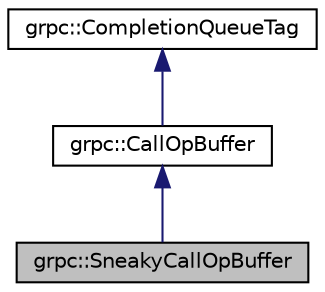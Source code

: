 digraph "grpc::SneakyCallOpBuffer"
{
  edge [fontname="Helvetica",fontsize="10",labelfontname="Helvetica",labelfontsize="10"];
  node [fontname="Helvetica",fontsize="10",shape=record];
  Node1 [label="grpc::SneakyCallOpBuffer",height=0.2,width=0.4,color="black", fillcolor="grey75", style="filled", fontcolor="black"];
  Node2 -> Node1 [dir="back",color="midnightblue",fontsize="10",style="solid",fontname="Helvetica"];
  Node2 [label="grpc::CallOpBuffer",height=0.2,width=0.4,color="black", fillcolor="white", style="filled",URL="$classgrpc_1_1_call_op_buffer.html"];
  Node3 -> Node2 [dir="back",color="midnightblue",fontsize="10",style="solid",fontname="Helvetica"];
  Node3 [label="grpc::CompletionQueueTag",height=0.2,width=0.4,color="black", fillcolor="white", style="filled",URL="$classgrpc_1_1_completion_queue_tag.html"];
}
